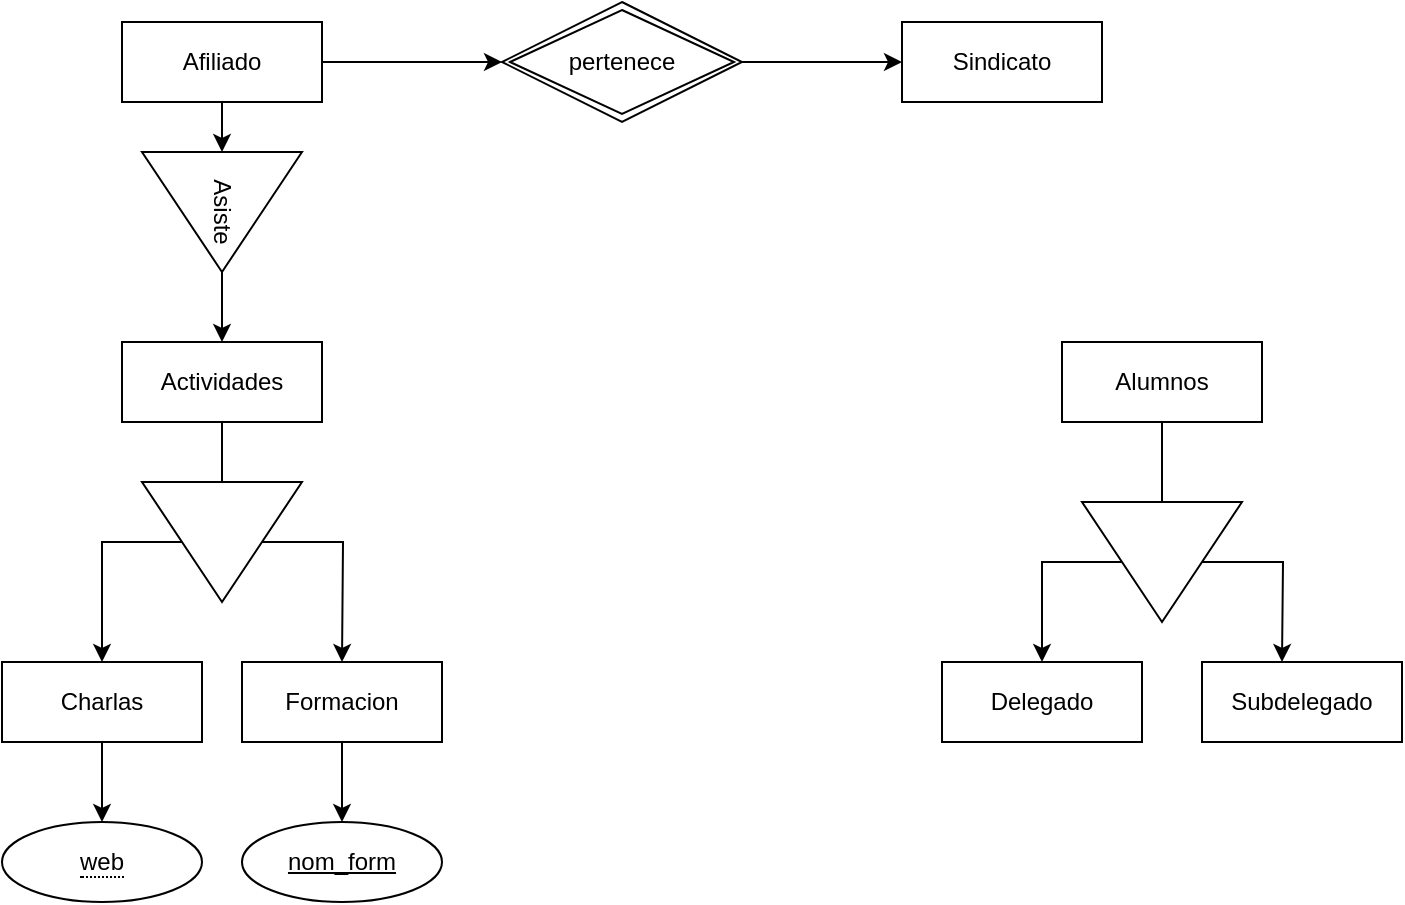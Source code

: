 <mxfile version="13.6.5">
    <diagram id="jfh9LvlDLHBK3SGRxpPd" name="Page-1">
        <mxGraphModel dx="822" dy="577" grid="1" gridSize="10" guides="1" tooltips="1" connect="1" arrows="1" fold="1" page="1" pageScale="1" pageWidth="827" pageHeight="1169" math="0" shadow="0">
            <root>
                <mxCell id="0"/>
                <mxCell id="1" parent="0"/>
                <mxCell id="2" style="edgeStyle=orthogonalEdgeStyle;rounded=0;orthogonalLoop=1;jettySize=auto;html=1;" edge="1" parent="1" source="4">
                    <mxGeometry relative="1" as="geometry">
                        <mxPoint x="280" y="100" as="targetPoint"/>
                    </mxGeometry>
                </mxCell>
                <mxCell id="3" style="edgeStyle=orthogonalEdgeStyle;rounded=0;orthogonalLoop=1;jettySize=auto;html=1;" edge="1" parent="1" source="4" target="11">
                    <mxGeometry relative="1" as="geometry"/>
                </mxCell>
                <mxCell id="4" value="&lt;font style=&quot;vertical-align: inherit&quot;&gt;&lt;font style=&quot;vertical-align: inherit&quot;&gt;Afiliado&lt;/font&gt;&lt;/font&gt;" style="whiteSpace=wrap;html=1;align=center;" vertex="1" parent="1">
                    <mxGeometry x="90" y="80" width="100" height="40" as="geometry"/>
                </mxCell>
                <mxCell id="5" style="edgeStyle=orthogonalEdgeStyle;rounded=0;orthogonalLoop=1;jettySize=auto;html=1;" edge="1" parent="1" source="6">
                    <mxGeometry relative="1" as="geometry">
                        <mxPoint x="480" y="100" as="targetPoint"/>
                    </mxGeometry>
                </mxCell>
                <mxCell id="6" value="&lt;font style=&quot;vertical-align: inherit&quot;&gt;&lt;font style=&quot;vertical-align: inherit&quot;&gt;pertenece&lt;/font&gt;&lt;/font&gt;" style="shape=rhombus;double=1;perimeter=rhombusPerimeter;whiteSpace=wrap;html=1;align=center;" vertex="1" parent="1">
                    <mxGeometry x="280" y="70" width="120" height="60" as="geometry"/>
                </mxCell>
                <mxCell id="7" value="&lt;font style=&quot;vertical-align: inherit&quot;&gt;&lt;font style=&quot;vertical-align: inherit&quot;&gt;Sindicato&lt;/font&gt;&lt;/font&gt;" style="whiteSpace=wrap;html=1;align=center;" vertex="1" parent="1">
                    <mxGeometry x="480" y="80" width="100" height="40" as="geometry"/>
                </mxCell>
                <mxCell id="8" style="edgeStyle=orthogonalEdgeStyle;rounded=0;orthogonalLoop=1;jettySize=auto;html=1;" edge="1" parent="1" source="9">
                    <mxGeometry relative="1" as="geometry">
                        <mxPoint x="140" y="320" as="targetPoint"/>
                    </mxGeometry>
                </mxCell>
                <mxCell id="9" value="Actividades" style="whiteSpace=wrap;html=1;align=center;" vertex="1" parent="1">
                    <mxGeometry x="90" y="240" width="100" height="40" as="geometry"/>
                </mxCell>
                <mxCell id="10" style="edgeStyle=orthogonalEdgeStyle;rounded=0;orthogonalLoop=1;jettySize=auto;html=1;" edge="1" parent="1" source="11">
                    <mxGeometry relative="1" as="geometry">
                        <mxPoint x="140" y="240" as="targetPoint"/>
                    </mxGeometry>
                </mxCell>
                <mxCell id="11" value="Asiste" style="triangle;whiteSpace=wrap;html=1;rotation=90;" vertex="1" parent="1">
                    <mxGeometry x="110" y="135" width="60" height="80" as="geometry"/>
                </mxCell>
                <mxCell id="12" style="edgeStyle=orthogonalEdgeStyle;rounded=0;orthogonalLoop=1;jettySize=auto;html=1;" edge="1" parent="1" source="13">
                    <mxGeometry relative="1" as="geometry">
                        <mxPoint x="80" y="480" as="targetPoint"/>
                    </mxGeometry>
                </mxCell>
                <mxCell id="13" value="Charlas" style="whiteSpace=wrap;html=1;align=center;" vertex="1" parent="1">
                    <mxGeometry x="30" y="400" width="100" height="40" as="geometry"/>
                </mxCell>
                <mxCell id="14" style="edgeStyle=orthogonalEdgeStyle;rounded=0;orthogonalLoop=1;jettySize=auto;html=1;entryX=0.5;entryY=0;entryDx=0;entryDy=0;" edge="1" parent="1" source="15" target="27">
                    <mxGeometry relative="1" as="geometry"/>
                </mxCell>
                <mxCell id="15" value="Formacion" style="whiteSpace=wrap;html=1;align=center;" vertex="1" parent="1">
                    <mxGeometry x="150" y="400" width="100" height="40" as="geometry"/>
                </mxCell>
                <mxCell id="16" style="edgeStyle=orthogonalEdgeStyle;rounded=0;orthogonalLoop=1;jettySize=auto;html=1;" edge="1" parent="1" source="18">
                    <mxGeometry relative="1" as="geometry">
                        <mxPoint x="200" y="400" as="targetPoint"/>
                    </mxGeometry>
                </mxCell>
                <mxCell id="17" style="edgeStyle=orthogonalEdgeStyle;rounded=0;orthogonalLoop=1;jettySize=auto;html=1;" edge="1" parent="1" source="18">
                    <mxGeometry relative="1" as="geometry">
                        <mxPoint x="80" y="400" as="targetPoint"/>
                    </mxGeometry>
                </mxCell>
                <mxCell id="18" value="" style="triangle;whiteSpace=wrap;html=1;rotation=90;" vertex="1" parent="1">
                    <mxGeometry x="110" y="300" width="60" height="80" as="geometry"/>
                </mxCell>
                <mxCell id="19" style="edgeStyle=orthogonalEdgeStyle;rounded=0;orthogonalLoop=1;jettySize=auto;html=1;" edge="1" parent="1" source="20">
                    <mxGeometry relative="1" as="geometry">
                        <mxPoint x="610" y="330" as="targetPoint"/>
                    </mxGeometry>
                </mxCell>
                <mxCell id="20" value="Alumnos" style="whiteSpace=wrap;html=1;align=center;" vertex="1" parent="1">
                    <mxGeometry x="560" y="240" width="100" height="40" as="geometry"/>
                </mxCell>
                <mxCell id="21" style="edgeStyle=orthogonalEdgeStyle;rounded=0;orthogonalLoop=1;jettySize=auto;html=1;" edge="1" parent="1" source="23">
                    <mxGeometry relative="1" as="geometry">
                        <mxPoint x="550" y="400" as="targetPoint"/>
                    </mxGeometry>
                </mxCell>
                <mxCell id="22" style="edgeStyle=orthogonalEdgeStyle;rounded=0;orthogonalLoop=1;jettySize=auto;html=1;" edge="1" parent="1" source="23">
                    <mxGeometry relative="1" as="geometry">
                        <mxPoint x="670" y="400" as="targetPoint"/>
                    </mxGeometry>
                </mxCell>
                <mxCell id="23" value="" style="triangle;whiteSpace=wrap;html=1;rotation=90;" vertex="1" parent="1">
                    <mxGeometry x="580" y="310" width="60" height="80" as="geometry"/>
                </mxCell>
                <mxCell id="24" value="Delegado" style="whiteSpace=wrap;html=1;align=center;" vertex="1" parent="1">
                    <mxGeometry x="500" y="400" width="100" height="40" as="geometry"/>
                </mxCell>
                <mxCell id="25" value="Subdelegado" style="whiteSpace=wrap;html=1;align=center;" vertex="1" parent="1">
                    <mxGeometry x="630" y="400" width="100" height="40" as="geometry"/>
                </mxCell>
                <mxCell id="26" value="&lt;span style=&quot;border-bottom: 1px dotted&quot;&gt;web&lt;/span&gt;" style="ellipse;whiteSpace=wrap;html=1;align=center;" vertex="1" parent="1">
                    <mxGeometry x="30" y="480" width="100" height="40" as="geometry"/>
                </mxCell>
                <mxCell id="27" value="nom_form" style="ellipse;whiteSpace=wrap;html=1;align=center;fontStyle=4;" vertex="1" parent="1">
                    <mxGeometry x="150" y="480" width="100" height="40" as="geometry"/>
                </mxCell>
            </root>
        </mxGraphModel>
    </diagram>
</mxfile>